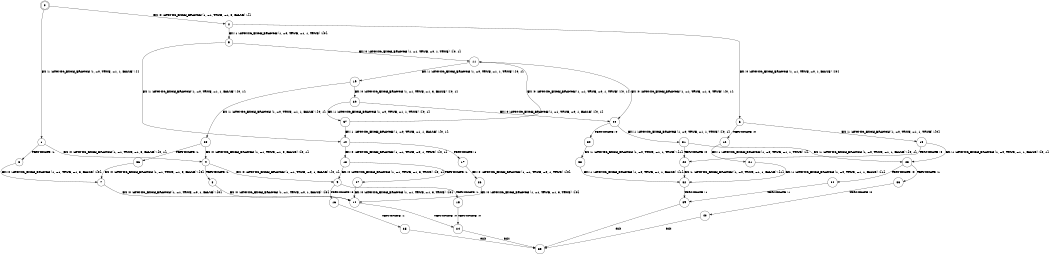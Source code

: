 digraph BCG {
size = "7, 10.5";
center = TRUE;
node [shape = circle];
0 [peripheries = 2];
0 -> 1 [label = "EX !1 !ATOMIC_EXCH_BRANCH (1, +0, TRUE, +1, 1, FALSE) !{}"];
0 -> 2 [label = "EX !0 !ATOMIC_EXCH_BRANCH (1, +1, TRUE, +1, 3, FALSE) !{}"];
1 -> 3 [label = "TERMINATE !1"];
1 -> 4 [label = "EX !0 !ATOMIC_EXCH_BRANCH (1, +1, TRUE, +1, 3, FALSE) !{0, 1}"];
2 -> 5 [label = "EX !1 !ATOMIC_EXCH_BRANCH (1, +0, TRUE, +1, 1, TRUE) !{0}"];
2 -> 6 [label = "EX !0 !ATOMIC_EXCH_BRANCH (1, +1, TRUE, +0, 1, FALSE) !{0}"];
3 -> 7 [label = "EX !0 !ATOMIC_EXCH_BRANCH (1, +1, TRUE, +1, 3, FALSE) !{0}"];
4 -> 8 [label = "TERMINATE !1"];
4 -> 9 [label = "EX !0 !ATOMIC_EXCH_BRANCH (1, +1, TRUE, +0, 1, FALSE) !{0, 1}"];
5 -> 10 [label = "EX !1 !ATOMIC_EXCH_BRANCH (1, +0, TRUE, +1, 1, FALSE) !{0, 1}"];
5 -> 11 [label = "EX !0 !ATOMIC_EXCH_BRANCH (1, +1, TRUE, +0, 1, TRUE) !{0, 1}"];
6 -> 12 [label = "TERMINATE !0"];
6 -> 13 [label = "EX !1 !ATOMIC_EXCH_BRANCH (1, +0, TRUE, +1, 1, TRUE) !{0}"];
7 -> 14 [label = "EX !0 !ATOMIC_EXCH_BRANCH (1, +1, TRUE, +0, 1, FALSE) !{0}"];
8 -> 14 [label = "EX !0 !ATOMIC_EXCH_BRANCH (1, +1, TRUE, +0, 1, FALSE) !{0}"];
9 -> 15 [label = "TERMINATE !1"];
9 -> 16 [label = "TERMINATE !0"];
10 -> 17 [label = "TERMINATE !1"];
10 -> 18 [label = "EX !0 !ATOMIC_EXCH_BRANCH (1, +1, TRUE, +0, 1, TRUE) !{0, 1}"];
11 -> 19 [label = "EX !1 !ATOMIC_EXCH_BRANCH (1, +0, TRUE, +1, 1, TRUE) !{0, 1}"];
11 -> 20 [label = "EX !0 !ATOMIC_EXCH_BRANCH (1, +1, TRUE, +1, 3, TRUE) !{0, 1}"];
12 -> 21 [label = "EX !1 !ATOMIC_EXCH_BRANCH (1, +0, TRUE, +1, 1, TRUE) !{}"];
13 -> 22 [label = "TERMINATE !0"];
13 -> 23 [label = "EX !1 !ATOMIC_EXCH_BRANCH (1, +0, TRUE, +1, 1, FALSE) !{0, 1}"];
14 -> 24 [label = "TERMINATE !0"];
15 -> 24 [label = "TERMINATE !0"];
16 -> 25 [label = "TERMINATE !1"];
17 -> 26 [label = "EX !0 !ATOMIC_EXCH_BRANCH (1, +1, TRUE, +0, 1, TRUE) !{0}"];
18 -> 27 [label = "TERMINATE !1"];
18 -> 9 [label = "EX !0 !ATOMIC_EXCH_BRANCH (1, +1, TRUE, +1, 3, TRUE) !{0, 1}"];
19 -> 28 [label = "EX !1 !ATOMIC_EXCH_BRANCH (1, +0, TRUE, +1, 1, FALSE) !{0, 1}"];
19 -> 29 [label = "EX !0 !ATOMIC_EXCH_BRANCH (1, +1, TRUE, +1, 3, FALSE) !{0, 1}"];
20 -> 30 [label = "TERMINATE !0"];
20 -> 31 [label = "EX !1 !ATOMIC_EXCH_BRANCH (1, +0, TRUE, +1, 1, TRUE) !{0, 1}"];
21 -> 32 [label = "EX !1 !ATOMIC_EXCH_BRANCH (1, +0, TRUE, +1, 1, FALSE) !{1}"];
22 -> 32 [label = "EX !1 !ATOMIC_EXCH_BRANCH (1, +0, TRUE, +1, 1, FALSE) !{1}"];
23 -> 33 [label = "TERMINATE !1"];
23 -> 34 [label = "TERMINATE !0"];
24 -> 35 [label = "exit"];
25 -> 35 [label = "exit"];
26 -> 14 [label = "EX !0 !ATOMIC_EXCH_BRANCH (1, +1, TRUE, +1, 3, TRUE) !{0}"];
27 -> 14 [label = "EX !0 !ATOMIC_EXCH_BRANCH (1, +1, TRUE, +1, 3, TRUE) !{0}"];
28 -> 36 [label = "TERMINATE !1"];
28 -> 4 [label = "EX !0 !ATOMIC_EXCH_BRANCH (1, +1, TRUE, +1, 3, FALSE) !{0, 1}"];
29 -> 37 [label = "EX !1 !ATOMIC_EXCH_BRANCH (1, +0, TRUE, +1, 1, TRUE) !{0, 1}"];
29 -> 20 [label = "EX !0 !ATOMIC_EXCH_BRANCH (1, +1, TRUE, +0, 1, FALSE) !{0, 1}"];
30 -> 38 [label = "EX !1 !ATOMIC_EXCH_BRANCH (1, +0, TRUE, +1, 1, TRUE) !{1}"];
31 -> 22 [label = "TERMINATE !0"];
31 -> 23 [label = "EX !1 !ATOMIC_EXCH_BRANCH (1, +0, TRUE, +1, 1, FALSE) !{0, 1}"];
32 -> 39 [label = "TERMINATE !1"];
33 -> 40 [label = "TERMINATE !0"];
34 -> 39 [label = "TERMINATE !1"];
36 -> 7 [label = "EX !0 !ATOMIC_EXCH_BRANCH (1, +1, TRUE, +1, 3, FALSE) !{0}"];
37 -> 10 [label = "EX !1 !ATOMIC_EXCH_BRANCH (1, +0, TRUE, +1, 1, FALSE) !{0, 1}"];
37 -> 11 [label = "EX !0 !ATOMIC_EXCH_BRANCH (1, +1, TRUE, +0, 1, TRUE) !{0, 1}"];
38 -> 32 [label = "EX !1 !ATOMIC_EXCH_BRANCH (1, +0, TRUE, +1, 1, FALSE) !{1}"];
39 -> 35 [label = "exit"];
40 -> 35 [label = "exit"];
}
